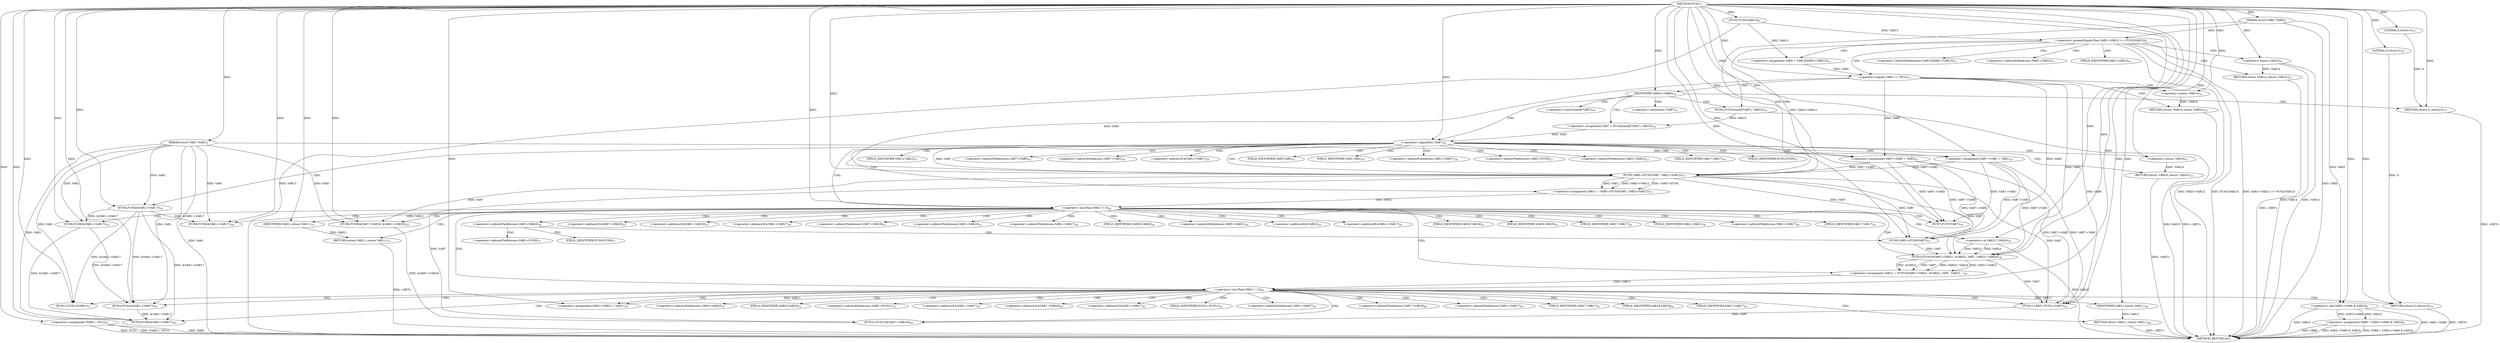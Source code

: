 digraph "FUN1" {  
"8" [label = <(METHOD,FUN1)<SUB>1</SUB>> ]
"182" [label = <(METHOD_RETURN,int)<SUB>1</SUB>> ]
"9" [label = <(PARAM,struct VAR1 *VAR1)<SUB>1</SUB>> ]
"10" [label = <(PARAM,struct VAR2 *VAR3)<SUB>2</SUB>> ]
"13" [label = <(&lt;operator&gt;.assignment,*VAR5 = NULL)<SUB>4</SUB>> ]
"18" [label = <(&lt;operator&gt;.assignment,VAR8 = VAR3-&gt;VAR9 &amp; VAR10)<SUB>6</SUB>> ]
"37" [label = <(&lt;operator&gt;.assignment,VAR5 = VAR13[VAR3-&gt;VAR12])<SUB>12</SUB>> ]
"57" [label = <(&lt;operator&gt;.assignment,VAR7 = FUN3(sizeof(*VAR7), VAR15))<SUB>19</SUB>> ]
"71" [label = <(&lt;operator&gt;.assignment,VAR7-&gt;VAR5 = VAR5)<SUB>23</SUB>> ]
"76" [label = <(&lt;operator&gt;.assignment,VAR7-&gt;VAR1 = VAR1)<SUB>24</SUB>> ]
"81" [label = <(FUN4,FUN4(&amp;VAR1-&gt;VAR17))<SUB>26</SUB>> ]
"86" [label = <(&lt;operator&gt;.assignment,VAR11 = VAR5-&gt;FUN5(VAR7, VAR3-&gt;VAR12))<SUB>27</SUB>> ]
"110" [label = <(FUN8,FUN8(&amp;VAR7-&gt;VAR18, &amp;VAR1-&gt;VAR19))<SUB>33</SUB>> ]
"119" [label = <(FUN6,FUN6(&amp;VAR1-&gt;VAR17))<SUB>34</SUB>> ]
"134" [label = <(&lt;operator&gt;.assignment,VAR11 = FUN10(VAR5-&gt;VAR21, &amp;VAR22, VAR7, VAR23 ...)<SUB>39</SUB>> ]
"173" [label = <(FUN13,FUN13(VAR1))<SUB>51</SUB>> ]
"175" [label = <(&lt;operator&gt;.assignment,VAR3-&gt;VAR25 = VAR11)<SUB>52</SUB>> ]
"180" [label = <(RETURN,return 0;,return 0;)<SUB>53</SUB>> ]
"27" [label = <(&lt;operator&gt;.greaterEqualsThan,VAR3-&gt;VAR12 &gt;= FUN2(VAR13))<SUB>9</SUB>> ]
"45" [label = <(&lt;operator&gt;.equals,VAR5 == NULL)<SUB>13</SUB>> ]
"53" [label = <(IDENTIFIER,VAR8,if (VAR8))<SUB>16</SUB>> ]
"65" [label = <(&lt;operator&gt;.logicalNot,!VAR7)<SUB>20</SUB>> ]
"97" [label = <(&lt;operator&gt;.lessThan,VAR11 &lt; 0)<SUB>28</SUB>> ]
"147" [label = <(&lt;operator&gt;.lessThan,VAR11 &lt; 0)<SUB>40</SUB>> ]
"181" [label = <(LITERAL,0,return 0;)<SUB>53</SUB>> ]
"20" [label = <(&lt;operator&gt;.and,VAR3-&gt;VAR9 &amp; VAR10)<SUB>6</SUB>> ]
"34" [label = <(RETURN,return -VAR14;,return -VAR14;)<SUB>10</SUB>> ]
"49" [label = <(RETURN,return -VAR14;,return -VAR14;)<SUB>14</SUB>> ]
"55" [label = <(RETURN,return 0;,return 0;)<SUB>17</SUB>> ]
"59" [label = <(FUN3,FUN3(sizeof(*VAR7), VAR15))<SUB>19</SUB>> ]
"68" [label = <(RETURN,return -VAR16;,return -VAR16;)<SUB>21</SUB>> ]
"88" [label = <(FUN5,VAR5-&gt;FUN5(VAR7, VAR3-&gt;VAR12))<SUB>27</SUB>> ]
"101" [label = <(FUN6,FUN6(&amp;VAR1-&gt;VAR17))<SUB>29</SUB>> ]
"106" [label = <(FUN7,FUN7(VAR7))<SUB>30</SUB>> ]
"108" [label = <(RETURN,return VAR11;,return VAR11;)<SUB>31</SUB>> ]
"129" [label = <(FUN9,VAR5-&gt;FUN9(VAR7))<SUB>37</SUB>> ]
"136" [label = <(FUN10,FUN10(VAR5-&gt;VAR21, &amp;VAR22, VAR7, VAR23 | VAR24))<SUB>39</SUB>> ]
"151" [label = <(FUN11,VAR5-&gt;FUN11(VAR7))<SUB>42</SUB>> ]
"156" [label = <(FUN4,FUN4(&amp;VAR1-&gt;VAR17))<SUB>43</SUB>> ]
"161" [label = <(FUN12,FUN12(&amp;VAR7-&gt;VAR18))<SUB>44</SUB>> ]
"166" [label = <(FUN6,FUN6(&amp;VAR1-&gt;VAR17))<SUB>45</SUB>> ]
"171" [label = <(RETURN,return VAR11;,return VAR11;)<SUB>48</SUB>> ]
"31" [label = <(FUN2,FUN2(VAR13))<SUB>9</SUB>> ]
"35" [label = <(&lt;operator&gt;.minus,-VAR14)<SUB>10</SUB>> ]
"50" [label = <(&lt;operator&gt;.minus,-VAR14)<SUB>14</SUB>> ]
"56" [label = <(LITERAL,0,return 0;)<SUB>17</SUB>> ]
"69" [label = <(&lt;operator&gt;.minus,-VAR16)<SUB>21</SUB>> ]
"109" [label = <(IDENTIFIER,VAR11,return VAR11;)<SUB>31</SUB>> ]
"143" [label = <(&lt;operator&gt;.or,VAR23 | VAR24)<SUB>39</SUB>> ]
"172" [label = <(IDENTIFIER,VAR11,return VAR11;)<SUB>48</SUB>> ]
"39" [label = <(&lt;operator&gt;.indirectIndexAccess,VAR13[VAR3-&gt;VAR12])<SUB>12</SUB>> ]
"72" [label = <(&lt;operator&gt;.indirectFieldAccess,VAR7-&gt;VAR5)<SUB>23</SUB>> ]
"77" [label = <(&lt;operator&gt;.indirectFieldAccess,VAR7-&gt;VAR1)<SUB>24</SUB>> ]
"82" [label = <(&lt;operator&gt;.addressOf,&amp;VAR1-&gt;VAR17)<SUB>26</SUB>> ]
"111" [label = <(&lt;operator&gt;.addressOf,&amp;VAR7-&gt;VAR18)<SUB>33</SUB>> ]
"115" [label = <(&lt;operator&gt;.addressOf,&amp;VAR1-&gt;VAR19)<SUB>33</SUB>> ]
"120" [label = <(&lt;operator&gt;.addressOf,&amp;VAR1-&gt;VAR17)<SUB>34</SUB>> ]
"125" [label = <(&lt;operator&gt;.indirectFieldAccess,VAR5-&gt;VAR20)<SUB>36</SUB>> ]
"176" [label = <(&lt;operator&gt;.indirectFieldAccess,VAR3-&gt;VAR25)<SUB>52</SUB>> ]
"41" [label = <(&lt;operator&gt;.indirectFieldAccess,VAR3-&gt;VAR12)<SUB>12</SUB>> ]
"60" [label = <(&lt;operator&gt;.sizeOf,sizeof(*VAR7))<SUB>19</SUB>> ]
"74" [label = <(FIELD_IDENTIFIER,VAR5,VAR5)<SUB>23</SUB>> ]
"79" [label = <(FIELD_IDENTIFIER,VAR1,VAR1)<SUB>24</SUB>> ]
"83" [label = <(&lt;operator&gt;.indirectFieldAccess,VAR1-&gt;VAR17)<SUB>26</SUB>> ]
"89" [label = <(&lt;operator&gt;.indirectFieldAccess,VAR5-&gt;FUN5)<SUB>27</SUB>> ]
"93" [label = <(&lt;operator&gt;.indirectFieldAccess,VAR3-&gt;VAR12)<SUB>27</SUB>> ]
"112" [label = <(&lt;operator&gt;.indirectFieldAccess,VAR7-&gt;VAR18)<SUB>33</SUB>> ]
"116" [label = <(&lt;operator&gt;.indirectFieldAccess,VAR1-&gt;VAR19)<SUB>33</SUB>> ]
"121" [label = <(&lt;operator&gt;.indirectFieldAccess,VAR1-&gt;VAR17)<SUB>34</SUB>> ]
"127" [label = <(FIELD_IDENTIFIER,VAR20,VAR20)<SUB>36</SUB>> ]
"137" [label = <(&lt;operator&gt;.indirectFieldAccess,VAR5-&gt;VAR21)<SUB>39</SUB>> ]
"140" [label = <(&lt;operator&gt;.addressOf,&amp;VAR22)<SUB>39</SUB>> ]
"178" [label = <(FIELD_IDENTIFIER,VAR25,VAR25)<SUB>52</SUB>> ]
"43" [label = <(FIELD_IDENTIFIER,VAR12,VAR12)<SUB>12</SUB>> ]
"61" [label = <(&lt;operator&gt;.indirection,*VAR7)<SUB>19</SUB>> ]
"85" [label = <(FIELD_IDENTIFIER,VAR17,VAR17)<SUB>26</SUB>> ]
"91" [label = <(FIELD_IDENTIFIER,FUN5,FUN5)<SUB>27</SUB>> ]
"95" [label = <(FIELD_IDENTIFIER,VAR12,VAR12)<SUB>27</SUB>> ]
"102" [label = <(&lt;operator&gt;.addressOf,&amp;VAR1-&gt;VAR17)<SUB>29</SUB>> ]
"114" [label = <(FIELD_IDENTIFIER,VAR18,VAR18)<SUB>33</SUB>> ]
"118" [label = <(FIELD_IDENTIFIER,VAR19,VAR19)<SUB>33</SUB>> ]
"123" [label = <(FIELD_IDENTIFIER,VAR17,VAR17)<SUB>34</SUB>> ]
"130" [label = <(&lt;operator&gt;.indirectFieldAccess,VAR5-&gt;FUN9)<SUB>37</SUB>> ]
"139" [label = <(FIELD_IDENTIFIER,VAR21,VAR21)<SUB>39</SUB>> ]
"152" [label = <(&lt;operator&gt;.indirectFieldAccess,VAR5-&gt;FUN11)<SUB>42</SUB>> ]
"157" [label = <(&lt;operator&gt;.addressOf,&amp;VAR1-&gt;VAR17)<SUB>43</SUB>> ]
"162" [label = <(&lt;operator&gt;.addressOf,&amp;VAR7-&gt;VAR18)<SUB>44</SUB>> ]
"167" [label = <(&lt;operator&gt;.addressOf,&amp;VAR1-&gt;VAR17)<SUB>45</SUB>> ]
"103" [label = <(&lt;operator&gt;.indirectFieldAccess,VAR1-&gt;VAR17)<SUB>29</SUB>> ]
"132" [label = <(FIELD_IDENTIFIER,FUN9,FUN9)<SUB>37</SUB>> ]
"154" [label = <(FIELD_IDENTIFIER,FUN11,FUN11)<SUB>42</SUB>> ]
"158" [label = <(&lt;operator&gt;.indirectFieldAccess,VAR1-&gt;VAR17)<SUB>43</SUB>> ]
"163" [label = <(&lt;operator&gt;.indirectFieldAccess,VAR7-&gt;VAR18)<SUB>44</SUB>> ]
"168" [label = <(&lt;operator&gt;.indirectFieldAccess,VAR1-&gt;VAR17)<SUB>45</SUB>> ]
"105" [label = <(FIELD_IDENTIFIER,VAR17,VAR17)<SUB>29</SUB>> ]
"160" [label = <(FIELD_IDENTIFIER,VAR17,VAR17)<SUB>43</SUB>> ]
"165" [label = <(FIELD_IDENTIFIER,VAR18,VAR18)<SUB>44</SUB>> ]
"170" [label = <(FIELD_IDENTIFIER,VAR17,VAR17)<SUB>45</SUB>> ]
  "171" -> "182"  [ label = "DDG: &lt;RET&gt;"] 
  "68" -> "182"  [ label = "DDG: &lt;RET&gt;"] 
  "180" -> "182"  [ label = "DDG: &lt;RET&gt;"] 
  "34" -> "182"  [ label = "DDG: &lt;RET&gt;"] 
  "49" -> "182"  [ label = "DDG: &lt;RET&gt;"] 
  "108" -> "182"  [ label = "DDG: &lt;RET&gt;"] 
  "55" -> "182"  [ label = "DDG: &lt;RET&gt;"] 
  "9" -> "182"  [ label = "DDG: VAR1"] 
  "10" -> "182"  [ label = "DDG: VAR3"] 
  "13" -> "182"  [ label = "DDG: VAR5"] 
  "13" -> "182"  [ label = "DDG: NULL"] 
  "13" -> "182"  [ label = "DDG: *VAR5 = NULL"] 
  "18" -> "182"  [ label = "DDG: VAR8"] 
  "20" -> "182"  [ label = "DDG: VAR3-&gt;VAR9"] 
  "18" -> "182"  [ label = "DDG: VAR3-&gt;VAR9 &amp; VAR10"] 
  "18" -> "182"  [ label = "DDG: VAR8 = VAR3-&gt;VAR9 &amp; VAR10"] 
  "27" -> "182"  [ label = "DDG: VAR3-&gt;VAR12"] 
  "31" -> "182"  [ label = "DDG: VAR13"] 
  "27" -> "182"  [ label = "DDG: FUN2(VAR13)"] 
  "27" -> "182"  [ label = "DDG: VAR3-&gt;VAR12 &gt;= FUN2(VAR13)"] 
  "35" -> "182"  [ label = "DDG: VAR14"] 
  "35" -> "182"  [ label = "DDG: -VAR14"] 
  "20" -> "182"  [ label = "DDG: VAR10"] 
  "59" -> "182"  [ label = "DDG: VAR15"] 
  "143" -> "182"  [ label = "DDG: VAR23"] 
  "8" -> "9"  [ label = "DDG: "] 
  "8" -> "10"  [ label = "DDG: "] 
  "8" -> "13"  [ label = "DDG: "] 
  "20" -> "18"  [ label = "DDG: VAR3-&gt;VAR9"] 
  "20" -> "18"  [ label = "DDG: VAR10"] 
  "31" -> "37"  [ label = "DDG: VAR13"] 
  "59" -> "57"  [ label = "DDG: VAR15"] 
  "45" -> "71"  [ label = "DDG: VAR5"] 
  "8" -> "71"  [ label = "DDG: "] 
  "9" -> "76"  [ label = "DDG: VAR1"] 
  "8" -> "76"  [ label = "DDG: "] 
  "88" -> "86"  [ label = "DDG: VAR5-&gt;FUN5"] 
  "88" -> "86"  [ label = "DDG: VAR7"] 
  "88" -> "86"  [ label = "DDG: VAR3-&gt;VAR12"] 
  "136" -> "134"  [ label = "DDG: VAR5-&gt;VAR21"] 
  "136" -> "134"  [ label = "DDG: &amp;VAR22"] 
  "136" -> "134"  [ label = "DDG: VAR7"] 
  "136" -> "134"  [ label = "DDG: VAR23 | VAR24"] 
  "147" -> "175"  [ label = "DDG: VAR11"] 
  "8" -> "175"  [ label = "DDG: "] 
  "181" -> "180"  [ label = "DDG: 0"] 
  "8" -> "180"  [ label = "DDG: "] 
  "8" -> "53"  [ label = "DDG: "] 
  "9" -> "81"  [ label = "DDG: VAR1"] 
  "8" -> "81"  [ label = "DDG: "] 
  "88" -> "110"  [ label = "DDG: VAR7"] 
  "9" -> "110"  [ label = "DDG: VAR1"] 
  "8" -> "110"  [ label = "DDG: "] 
  "81" -> "119"  [ label = "DDG: &amp;VAR1-&gt;VAR17"] 
  "9" -> "119"  [ label = "DDG: VAR1"] 
  "8" -> "119"  [ label = "DDG: "] 
  "8" -> "173"  [ label = "DDG: "] 
  "9" -> "173"  [ label = "DDG: VAR1"] 
  "81" -> "173"  [ label = "DDG: &amp;VAR1-&gt;VAR17"] 
  "8" -> "181"  [ label = "DDG: "] 
  "10" -> "20"  [ label = "DDG: VAR3"] 
  "8" -> "20"  [ label = "DDG: "] 
  "10" -> "27"  [ label = "DDG: VAR3"] 
  "31" -> "27"  [ label = "DDG: VAR13"] 
  "35" -> "34"  [ label = "DDG: -VAR14"] 
  "37" -> "45"  [ label = "DDG: VAR5"] 
  "8" -> "45"  [ label = "DDG: "] 
  "50" -> "49"  [ label = "DDG: -VAR14"] 
  "56" -> "55"  [ label = "DDG: 0"] 
  "8" -> "55"  [ label = "DDG: "] 
  "8" -> "59"  [ label = "DDG: "] 
  "57" -> "65"  [ label = "DDG: VAR7"] 
  "8" -> "65"  [ label = "DDG: "] 
  "69" -> "68"  [ label = "DDG: -VAR16"] 
  "45" -> "88"  [ label = "DDG: VAR5"] 
  "8" -> "88"  [ label = "DDG: "] 
  "65" -> "88"  [ label = "DDG: VAR7"] 
  "71" -> "88"  [ label = "DDG: VAR7-&gt;VAR5"] 
  "76" -> "88"  [ label = "DDG: VAR7-&gt;VAR1"] 
  "10" -> "88"  [ label = "DDG: VAR3"] 
  "27" -> "88"  [ label = "DDG: VAR3-&gt;VAR12"] 
  "86" -> "97"  [ label = "DDG: VAR11"] 
  "8" -> "97"  [ label = "DDG: "] 
  "109" -> "108"  [ label = "DDG: VAR11"] 
  "45" -> "136"  [ label = "DDG: VAR5"] 
  "8" -> "136"  [ label = "DDG: "] 
  "71" -> "136"  [ label = "DDG: VAR7-&gt;VAR5"] 
  "76" -> "136"  [ label = "DDG: VAR7-&gt;VAR1"] 
  "88" -> "136"  [ label = "DDG: VAR7"] 
  "129" -> "136"  [ label = "DDG: VAR7"] 
  "143" -> "136"  [ label = "DDG: VAR23"] 
  "143" -> "136"  [ label = "DDG: VAR24"] 
  "134" -> "147"  [ label = "DDG: VAR11"] 
  "8" -> "147"  [ label = "DDG: "] 
  "172" -> "171"  [ label = "DDG: VAR11"] 
  "8" -> "31"  [ label = "DDG: "] 
  "8" -> "56"  [ label = "DDG: "] 
  "81" -> "101"  [ label = "DDG: &amp;VAR1-&gt;VAR17"] 
  "9" -> "101"  [ label = "DDG: VAR1"] 
  "8" -> "101"  [ label = "DDG: "] 
  "71" -> "106"  [ label = "DDG: VAR7-&gt;VAR5"] 
  "76" -> "106"  [ label = "DDG: VAR7-&gt;VAR1"] 
  "88" -> "106"  [ label = "DDG: VAR7"] 
  "8" -> "106"  [ label = "DDG: "] 
  "97" -> "109"  [ label = "DDG: VAR11"] 
  "8" -> "109"  [ label = "DDG: "] 
  "45" -> "129"  [ label = "DDG: VAR5"] 
  "8" -> "129"  [ label = "DDG: "] 
  "71" -> "129"  [ label = "DDG: VAR7-&gt;VAR5"] 
  "76" -> "129"  [ label = "DDG: VAR7-&gt;VAR1"] 
  "88" -> "129"  [ label = "DDG: VAR7"] 
  "8" -> "143"  [ label = "DDG: "] 
  "45" -> "151"  [ label = "DDG: VAR5"] 
  "8" -> "151"  [ label = "DDG: "] 
  "71" -> "151"  [ label = "DDG: VAR7-&gt;VAR5"] 
  "76" -> "151"  [ label = "DDG: VAR7-&gt;VAR1"] 
  "136" -> "151"  [ label = "DDG: VAR7"] 
  "88" -> "151"  [ label = "DDG: VAR7"] 
  "119" -> "156"  [ label = "DDG: &amp;VAR1-&gt;VAR17"] 
  "9" -> "156"  [ label = "DDG: VAR1"] 
  "8" -> "156"  [ label = "DDG: "] 
  "81" -> "156"  [ label = "DDG: &amp;VAR1-&gt;VAR17"] 
  "110" -> "161"  [ label = "DDG: &amp;VAR7-&gt;VAR18"] 
  "88" -> "161"  [ label = "DDG: VAR7"] 
  "151" -> "161"  [ label = "DDG: VAR7"] 
  "156" -> "166"  [ label = "DDG: &amp;VAR1-&gt;VAR17"] 
  "9" -> "166"  [ label = "DDG: VAR1"] 
  "8" -> "166"  [ label = "DDG: "] 
  "81" -> "166"  [ label = "DDG: &amp;VAR1-&gt;VAR17"] 
  "119" -> "166"  [ label = "DDG: &amp;VAR1-&gt;VAR17"] 
  "147" -> "172"  [ label = "DDG: VAR11"] 
  "8" -> "172"  [ label = "DDG: "] 
  "8" -> "35"  [ label = "DDG: "] 
  "8" -> "50"  [ label = "DDG: "] 
  "8" -> "69"  [ label = "DDG: "] 
  "27" -> "34"  [ label = "CDG: "] 
  "27" -> "37"  [ label = "CDG: "] 
  "27" -> "35"  [ label = "CDG: "] 
  "27" -> "43"  [ label = "CDG: "] 
  "27" -> "45"  [ label = "CDG: "] 
  "27" -> "41"  [ label = "CDG: "] 
  "27" -> "39"  [ label = "CDG: "] 
  "45" -> "50"  [ label = "CDG: "] 
  "45" -> "49"  [ label = "CDG: "] 
  "45" -> "53"  [ label = "CDG: "] 
  "53" -> "60"  [ label = "CDG: "] 
  "53" -> "57"  [ label = "CDG: "] 
  "53" -> "59"  [ label = "CDG: "] 
  "53" -> "61"  [ label = "CDG: "] 
  "53" -> "65"  [ label = "CDG: "] 
  "53" -> "55"  [ label = "CDG: "] 
  "65" -> "68"  [ label = "CDG: "] 
  "65" -> "77"  [ label = "CDG: "] 
  "65" -> "81"  [ label = "CDG: "] 
  "65" -> "85"  [ label = "CDG: "] 
  "65" -> "69"  [ label = "CDG: "] 
  "65" -> "74"  [ label = "CDG: "] 
  "65" -> "95"  [ label = "CDG: "] 
  "65" -> "76"  [ label = "CDG: "] 
  "65" -> "97"  [ label = "CDG: "] 
  "65" -> "91"  [ label = "CDG: "] 
  "65" -> "93"  [ label = "CDG: "] 
  "65" -> "79"  [ label = "CDG: "] 
  "65" -> "88"  [ label = "CDG: "] 
  "65" -> "86"  [ label = "CDG: "] 
  "65" -> "89"  [ label = "CDG: "] 
  "65" -> "72"  [ label = "CDG: "] 
  "65" -> "82"  [ label = "CDG: "] 
  "65" -> "83"  [ label = "CDG: "] 
  "65" -> "71"  [ label = "CDG: "] 
  "97" -> "115"  [ label = "CDG: "] 
  "97" -> "120"  [ label = "CDG: "] 
  "97" -> "136"  [ label = "CDG: "] 
  "97" -> "102"  [ label = "CDG: "] 
  "97" -> "114"  [ label = "CDG: "] 
  "97" -> "103"  [ label = "CDG: "] 
  "97" -> "119"  [ label = "CDG: "] 
  "97" -> "121"  [ label = "CDG: "] 
  "97" -> "112"  [ label = "CDG: "] 
  "97" -> "134"  [ label = "CDG: "] 
  "97" -> "101"  [ label = "CDG: "] 
  "97" -> "137"  [ label = "CDG: "] 
  "97" -> "118"  [ label = "CDG: "] 
  "97" -> "127"  [ label = "CDG: "] 
  "97" -> "139"  [ label = "CDG: "] 
  "97" -> "108"  [ label = "CDG: "] 
  "97" -> "111"  [ label = "CDG: "] 
  "97" -> "116"  [ label = "CDG: "] 
  "97" -> "123"  [ label = "CDG: "] 
  "97" -> "106"  [ label = "CDG: "] 
  "97" -> "140"  [ label = "CDG: "] 
  "97" -> "143"  [ label = "CDG: "] 
  "97" -> "105"  [ label = "CDG: "] 
  "97" -> "147"  [ label = "CDG: "] 
  "97" -> "110"  [ label = "CDG: "] 
  "97" -> "125"  [ label = "CDG: "] 
  "125" -> "132"  [ label = "CDG: "] 
  "125" -> "129"  [ label = "CDG: "] 
  "125" -> "130"  [ label = "CDG: "] 
  "147" -> "167"  [ label = "CDG: "] 
  "147" -> "154"  [ label = "CDG: "] 
  "147" -> "161"  [ label = "CDG: "] 
  "147" -> "163"  [ label = "CDG: "] 
  "147" -> "178"  [ label = "CDG: "] 
  "147" -> "151"  [ label = "CDG: "] 
  "147" -> "162"  [ label = "CDG: "] 
  "147" -> "168"  [ label = "CDG: "] 
  "147" -> "170"  [ label = "CDG: "] 
  "147" -> "173"  [ label = "CDG: "] 
  "147" -> "152"  [ label = "CDG: "] 
  "147" -> "180"  [ label = "CDG: "] 
  "147" -> "158"  [ label = "CDG: "] 
  "147" -> "171"  [ label = "CDG: "] 
  "147" -> "160"  [ label = "CDG: "] 
  "147" -> "166"  [ label = "CDG: "] 
  "147" -> "157"  [ label = "CDG: "] 
  "147" -> "176"  [ label = "CDG: "] 
  "147" -> "165"  [ label = "CDG: "] 
  "147" -> "175"  [ label = "CDG: "] 
  "147" -> "156"  [ label = "CDG: "] 
}
